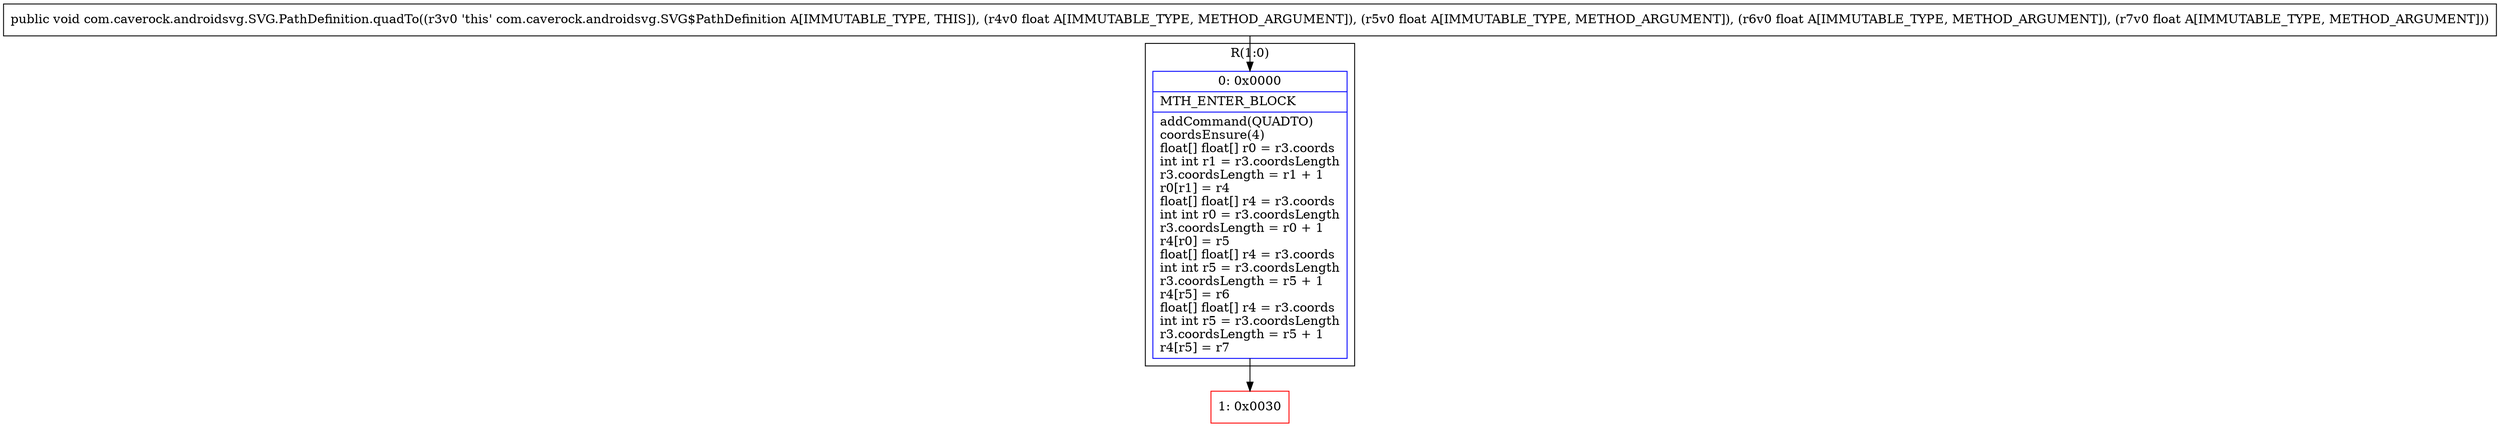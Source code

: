 digraph "CFG forcom.caverock.androidsvg.SVG.PathDefinition.quadTo(FFFF)V" {
subgraph cluster_Region_280398248 {
label = "R(1:0)";
node [shape=record,color=blue];
Node_0 [shape=record,label="{0\:\ 0x0000|MTH_ENTER_BLOCK\l|addCommand(QUADTO)\lcoordsEnsure(4)\lfloat[] float[] r0 = r3.coords\lint int r1 = r3.coordsLength\lr3.coordsLength = r1 + 1\lr0[r1] = r4\lfloat[] float[] r4 = r3.coords\lint int r0 = r3.coordsLength\lr3.coordsLength = r0 + 1\lr4[r0] = r5\lfloat[] float[] r4 = r3.coords\lint int r5 = r3.coordsLength\lr3.coordsLength = r5 + 1\lr4[r5] = r6\lfloat[] float[] r4 = r3.coords\lint int r5 = r3.coordsLength\lr3.coordsLength = r5 + 1\lr4[r5] = r7\l}"];
}
Node_1 [shape=record,color=red,label="{1\:\ 0x0030}"];
MethodNode[shape=record,label="{public void com.caverock.androidsvg.SVG.PathDefinition.quadTo((r3v0 'this' com.caverock.androidsvg.SVG$PathDefinition A[IMMUTABLE_TYPE, THIS]), (r4v0 float A[IMMUTABLE_TYPE, METHOD_ARGUMENT]), (r5v0 float A[IMMUTABLE_TYPE, METHOD_ARGUMENT]), (r6v0 float A[IMMUTABLE_TYPE, METHOD_ARGUMENT]), (r7v0 float A[IMMUTABLE_TYPE, METHOD_ARGUMENT])) }"];
MethodNode -> Node_0;
Node_0 -> Node_1;
}

